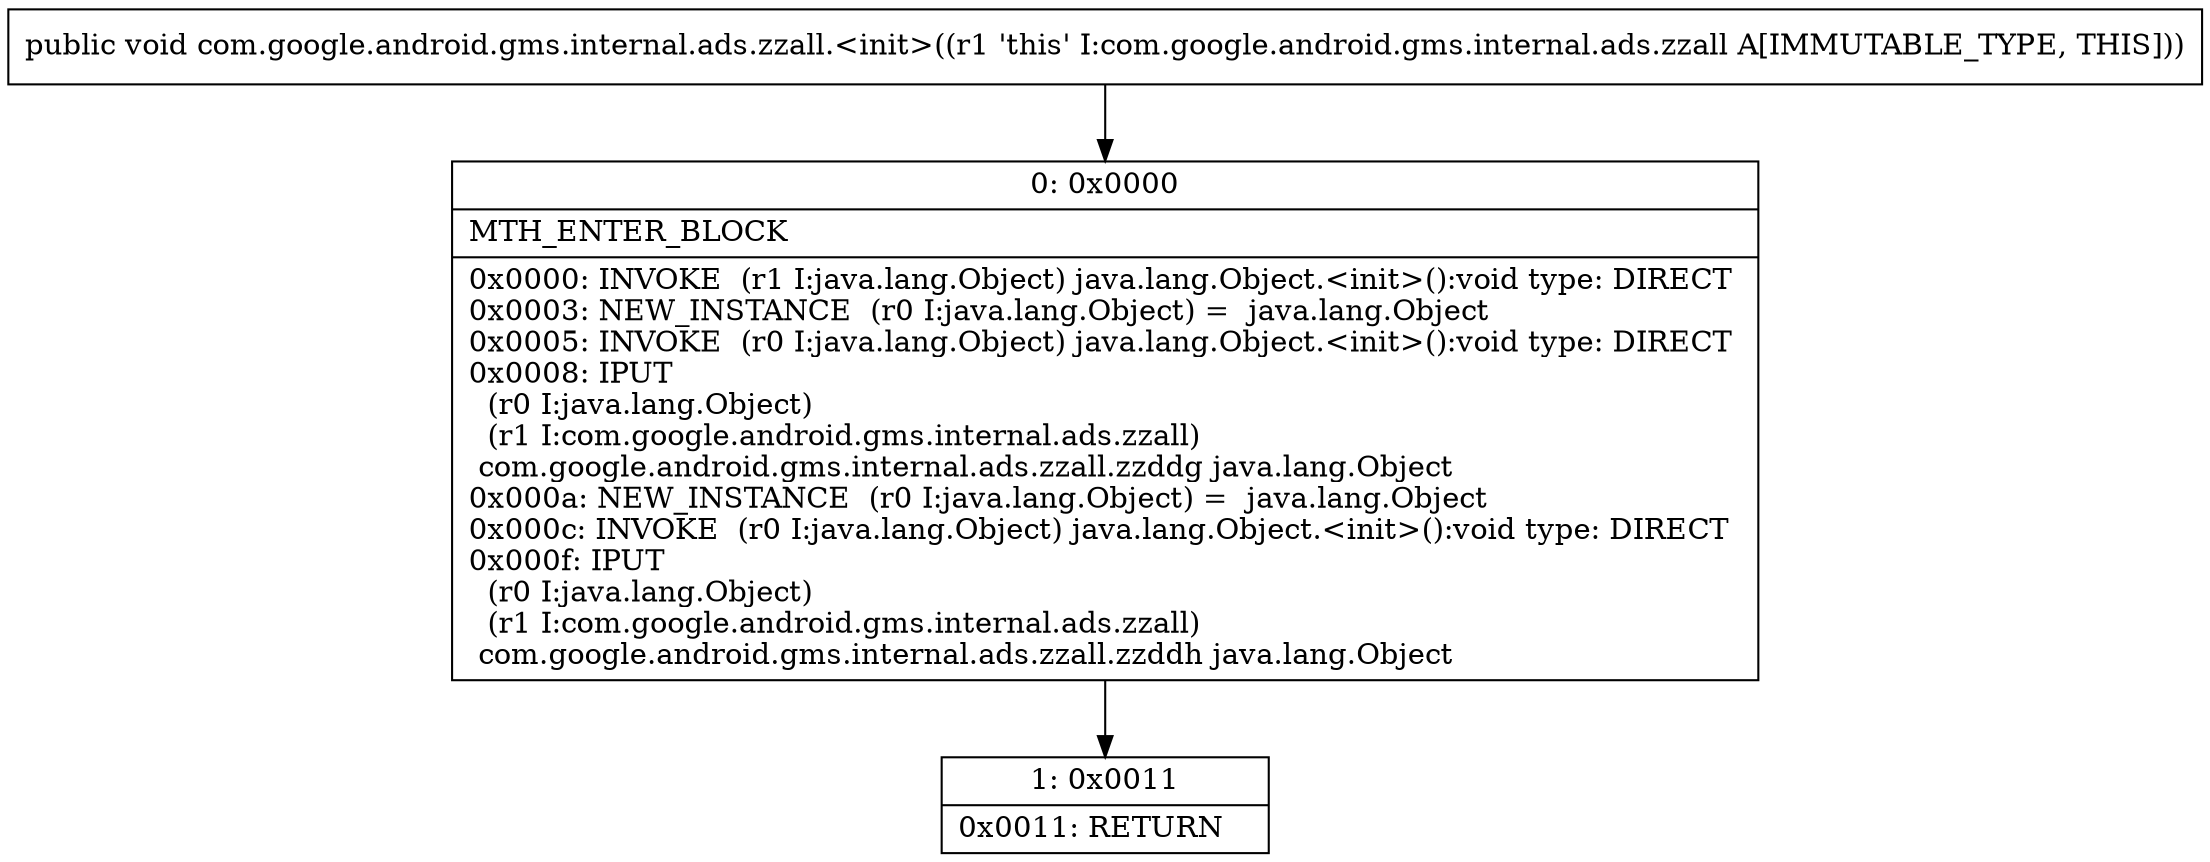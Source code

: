 digraph "CFG forcom.google.android.gms.internal.ads.zzall.\<init\>()V" {
Node_0 [shape=record,label="{0\:\ 0x0000|MTH_ENTER_BLOCK\l|0x0000: INVOKE  (r1 I:java.lang.Object) java.lang.Object.\<init\>():void type: DIRECT \l0x0003: NEW_INSTANCE  (r0 I:java.lang.Object) =  java.lang.Object \l0x0005: INVOKE  (r0 I:java.lang.Object) java.lang.Object.\<init\>():void type: DIRECT \l0x0008: IPUT  \l  (r0 I:java.lang.Object)\l  (r1 I:com.google.android.gms.internal.ads.zzall)\l com.google.android.gms.internal.ads.zzall.zzddg java.lang.Object \l0x000a: NEW_INSTANCE  (r0 I:java.lang.Object) =  java.lang.Object \l0x000c: INVOKE  (r0 I:java.lang.Object) java.lang.Object.\<init\>():void type: DIRECT \l0x000f: IPUT  \l  (r0 I:java.lang.Object)\l  (r1 I:com.google.android.gms.internal.ads.zzall)\l com.google.android.gms.internal.ads.zzall.zzddh java.lang.Object \l}"];
Node_1 [shape=record,label="{1\:\ 0x0011|0x0011: RETURN   \l}"];
MethodNode[shape=record,label="{public void com.google.android.gms.internal.ads.zzall.\<init\>((r1 'this' I:com.google.android.gms.internal.ads.zzall A[IMMUTABLE_TYPE, THIS])) }"];
MethodNode -> Node_0;
Node_0 -> Node_1;
}

